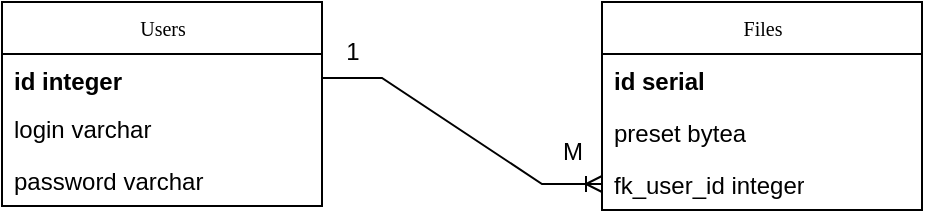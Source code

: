 <mxfile version="22.1.17" type="device">
  <diagram name="Page-1" id="c4acf3e9-155e-7222-9cf6-157b1a14988f">
    <mxGraphModel dx="710" dy="329" grid="1" gridSize="10" guides="1" tooltips="1" connect="1" arrows="1" fold="1" page="1" pageScale="1" pageWidth="850" pageHeight="1100" background="none" math="0" shadow="0">
      <root>
        <mxCell id="0" />
        <mxCell id="1" parent="0" />
        <mxCell id="VdynFEXktPkdM6iyMqoo-11" value="Users" style="swimlane;html=1;fontStyle=0;childLayout=stackLayout;horizontal=1;startSize=26;fillColor=none;horizontalStack=0;resizeParent=1;resizeLast=0;collapsible=1;marginBottom=0;swimlaneFillColor=#ffffff;rounded=0;shadow=0;comic=0;labelBackgroundColor=none;strokeWidth=1;fontFamily=Verdana;fontSize=10;align=center;" parent="1" vertex="1">
          <mxGeometry x="180" y="40" width="160" height="102" as="geometry" />
        </mxCell>
        <mxCell id="VdynFEXktPkdM6iyMqoo-12" value="&lt;div style=&quot;&quot;&gt;&lt;span style=&quot;background-color: initial;&quot;&gt;&lt;b&gt;id integer&lt;/b&gt;&lt;/span&gt;&lt;/div&gt;" style="text;html=1;strokeColor=none;fillColor=none;align=left;verticalAlign=top;spacingLeft=4;spacingRight=4;whiteSpace=wrap;overflow=hidden;rotatable=0;points=[[0,0.5],[1,0.5]];portConstraint=eastwest;" parent="VdynFEXktPkdM6iyMqoo-11" vertex="1">
          <mxGeometry y="26" width="160" height="24" as="geometry" />
        </mxCell>
        <mxCell id="VdynFEXktPkdM6iyMqoo-13" value="login varchar" style="text;html=1;strokeColor=none;fillColor=none;align=left;verticalAlign=top;spacingLeft=4;spacingRight=4;whiteSpace=wrap;overflow=hidden;rotatable=0;points=[[0,0.5],[1,0.5]];portConstraint=eastwest;" parent="VdynFEXktPkdM6iyMqoo-11" vertex="1">
          <mxGeometry y="50" width="160" height="26" as="geometry" />
        </mxCell>
        <mxCell id="VdynFEXktPkdM6iyMqoo-14" value="password varchar" style="text;html=1;strokeColor=none;fillColor=none;align=left;verticalAlign=top;spacingLeft=4;spacingRight=4;whiteSpace=wrap;overflow=hidden;rotatable=0;points=[[0,0.5],[1,0.5]];portConstraint=eastwest;" parent="VdynFEXktPkdM6iyMqoo-11" vertex="1">
          <mxGeometry y="76" width="160" height="26" as="geometry" />
        </mxCell>
        <mxCell id="VdynFEXktPkdM6iyMqoo-21" value="Files" style="swimlane;html=1;fontStyle=0;childLayout=stackLayout;horizontal=1;startSize=26;fillColor=none;horizontalStack=0;resizeParent=1;resizeLast=0;collapsible=1;marginBottom=0;swimlaneFillColor=#ffffff;rounded=0;shadow=0;comic=0;labelBackgroundColor=none;strokeWidth=1;fontFamily=Verdana;fontSize=10;align=center;" parent="1" vertex="1">
          <mxGeometry x="480" y="40" width="160" height="104" as="geometry" />
        </mxCell>
        <mxCell id="VdynFEXktPkdM6iyMqoo-22" value="&lt;b&gt;id serial&lt;/b&gt;" style="text;html=1;strokeColor=none;fillColor=none;align=left;verticalAlign=top;spacingLeft=4;spacingRight=4;whiteSpace=wrap;overflow=hidden;rotatable=0;points=[[0,0.5],[1,0.5]];portConstraint=eastwest;" parent="VdynFEXktPkdM6iyMqoo-21" vertex="1">
          <mxGeometry y="26" width="160" height="26" as="geometry" />
        </mxCell>
        <mxCell id="VdynFEXktPkdM6iyMqoo-23" value="preset bytea" style="text;html=1;strokeColor=none;fillColor=none;align=left;verticalAlign=top;spacingLeft=4;spacingRight=4;whiteSpace=wrap;overflow=hidden;rotatable=0;points=[[0,0.5],[1,0.5]];portConstraint=eastwest;" parent="VdynFEXktPkdM6iyMqoo-21" vertex="1">
          <mxGeometry y="52" width="160" height="26" as="geometry" />
        </mxCell>
        <mxCell id="VdynFEXktPkdM6iyMqoo-25" value="fk_user_id integer" style="text;html=1;strokeColor=none;fillColor=none;align=left;verticalAlign=top;spacingLeft=4;spacingRight=4;whiteSpace=wrap;overflow=hidden;rotatable=0;points=[[0,0.5],[1,0.5]];portConstraint=eastwest;" parent="VdynFEXktPkdM6iyMqoo-21" vertex="1">
          <mxGeometry y="78" width="160" height="26" as="geometry" />
        </mxCell>
        <mxCell id="fFgBQ1HilXyrijszwOBA-3" value="" style="edgeStyle=entityRelationEdgeStyle;fontSize=12;html=1;endArrow=ERoneToMany;rounded=0;exitX=1;exitY=0.5;exitDx=0;exitDy=0;entryX=0;entryY=0.5;entryDx=0;entryDy=0;" edge="1" parent="1" source="VdynFEXktPkdM6iyMqoo-12" target="VdynFEXktPkdM6iyMqoo-25">
          <mxGeometry width="100" height="100" relative="1" as="geometry">
            <mxPoint x="730" y="190" as="sourcePoint" />
            <mxPoint x="830" y="90" as="targetPoint" />
          </mxGeometry>
        </mxCell>
        <mxCell id="fFgBQ1HilXyrijszwOBA-7" value="1" style="text;html=1;align=center;verticalAlign=middle;resizable=0;points=[];autosize=1;strokeColor=none;fillColor=none;" vertex="1" parent="1">
          <mxGeometry x="340" y="50" width="30" height="30" as="geometry" />
        </mxCell>
        <mxCell id="fFgBQ1HilXyrijszwOBA-8" value="M" style="text;html=1;align=center;verticalAlign=middle;resizable=0;points=[];autosize=1;strokeColor=none;fillColor=none;" vertex="1" parent="1">
          <mxGeometry x="450" y="100" width="30" height="30" as="geometry" />
        </mxCell>
      </root>
    </mxGraphModel>
  </diagram>
</mxfile>
